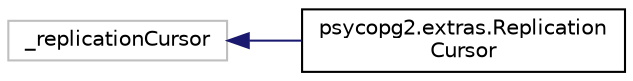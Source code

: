 digraph "Graphical Class Hierarchy"
{
 // LATEX_PDF_SIZE
  edge [fontname="Helvetica",fontsize="10",labelfontname="Helvetica",labelfontsize="10"];
  node [fontname="Helvetica",fontsize="10",shape=record];
  rankdir="LR";
  Node70 [label="_replicationCursor",height=0.2,width=0.4,color="grey75", fillcolor="white", style="filled",tooltip=" "];
  Node70 -> Node0 [dir="back",color="midnightblue",fontsize="10",style="solid",fontname="Helvetica"];
  Node0 [label="psycopg2.extras.Replication\lCursor",height=0.2,width=0.4,color="black", fillcolor="white", style="filled",URL="$d7/d59/classpsycopg2_1_1extras_1_1_replication_cursor.html",tooltip=" "];
}
